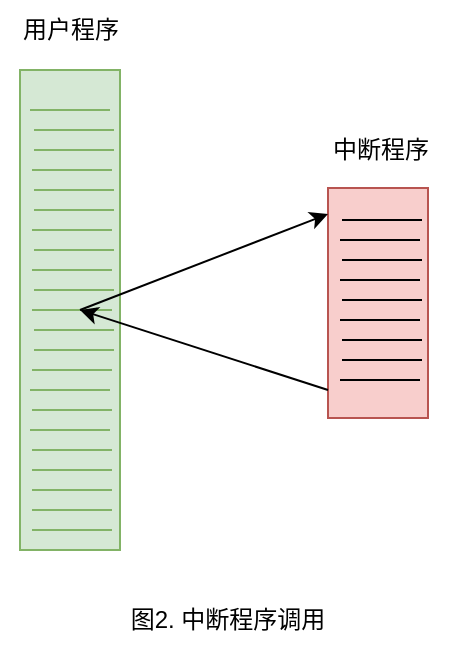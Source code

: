 <mxfile version="20.3.0" type="device"><diagram id="86aZsB46oJTVoNPSpv79" name="第 1 页"><mxGraphModel dx="946" dy="725" grid="1" gridSize="10" guides="1" tooltips="1" connect="1" arrows="1" fold="1" page="1" pageScale="1" pageWidth="827" pageHeight="1169" math="0" shadow="0"><root><mxCell id="0"/><mxCell id="1" parent="0"/><mxCell id="7X0W1Fbr_tMzCYnQgInt-1" value="" style="rounded=0;whiteSpace=wrap;html=1;fillColor=#d5e8d4;strokeColor=#82b366;" vertex="1" parent="1"><mxGeometry x="310" y="120" width="50" height="240" as="geometry"/></mxCell><mxCell id="7X0W1Fbr_tMzCYnQgInt-2" value="" style="endArrow=none;html=1;rounded=0;fillColor=#d5e8d4;strokeColor=#82b366;" edge="1" parent="1"><mxGeometry width="50" height="50" relative="1" as="geometry"><mxPoint x="315" y="140" as="sourcePoint"/><mxPoint x="355" y="140" as="targetPoint"/></mxGeometry></mxCell><mxCell id="7X0W1Fbr_tMzCYnQgInt-3" value="" style="endArrow=none;html=1;rounded=0;fillColor=#d5e8d4;strokeColor=#82b366;" edge="1" parent="1"><mxGeometry width="50" height="50" relative="1" as="geometry"><mxPoint x="317" y="150" as="sourcePoint"/><mxPoint x="357" y="150" as="targetPoint"/></mxGeometry></mxCell><mxCell id="7X0W1Fbr_tMzCYnQgInt-4" value="" style="endArrow=none;html=1;rounded=0;fillColor=#d5e8d4;strokeColor=#82b366;" edge="1" parent="1"><mxGeometry width="50" height="50" relative="1" as="geometry"><mxPoint x="317" y="160" as="sourcePoint"/><mxPoint x="357" y="160" as="targetPoint"/></mxGeometry></mxCell><mxCell id="7X0W1Fbr_tMzCYnQgInt-5" value="" style="endArrow=none;html=1;rounded=0;fillColor=#d5e8d4;strokeColor=#82b366;" edge="1" parent="1"><mxGeometry width="50" height="50" relative="1" as="geometry"><mxPoint x="316" y="170" as="sourcePoint"/><mxPoint x="356" y="170" as="targetPoint"/></mxGeometry></mxCell><mxCell id="7X0W1Fbr_tMzCYnQgInt-6" value="" style="endArrow=none;html=1;rounded=0;fillColor=#d5e8d4;strokeColor=#82b366;" edge="1" parent="1"><mxGeometry width="50" height="50" relative="1" as="geometry"><mxPoint x="317" y="180" as="sourcePoint"/><mxPoint x="357" y="180" as="targetPoint"/></mxGeometry></mxCell><mxCell id="7X0W1Fbr_tMzCYnQgInt-7" value="" style="endArrow=none;html=1;rounded=0;fillColor=#d5e8d4;strokeColor=#82b366;" edge="1" parent="1"><mxGeometry width="50" height="50" relative="1" as="geometry"><mxPoint x="317" y="190" as="sourcePoint"/><mxPoint x="357" y="190" as="targetPoint"/></mxGeometry></mxCell><mxCell id="7X0W1Fbr_tMzCYnQgInt-8" value="" style="endArrow=none;html=1;rounded=0;fillColor=#d5e8d4;strokeColor=#82b366;" edge="1" parent="1"><mxGeometry width="50" height="50" relative="1" as="geometry"><mxPoint x="316" y="200" as="sourcePoint"/><mxPoint x="356" y="200" as="targetPoint"/></mxGeometry></mxCell><mxCell id="7X0W1Fbr_tMzCYnQgInt-9" value="" style="endArrow=none;html=1;rounded=0;fillColor=#d5e8d4;strokeColor=#82b366;" edge="1" parent="1"><mxGeometry width="50" height="50" relative="1" as="geometry"><mxPoint x="317" y="210" as="sourcePoint"/><mxPoint x="357" y="210" as="targetPoint"/></mxGeometry></mxCell><mxCell id="7X0W1Fbr_tMzCYnQgInt-10" value="" style="endArrow=none;html=1;rounded=0;fillColor=#d5e8d4;strokeColor=#82b366;" edge="1" parent="1"><mxGeometry width="50" height="50" relative="1" as="geometry"><mxPoint x="316" y="220" as="sourcePoint"/><mxPoint x="356" y="220" as="targetPoint"/></mxGeometry></mxCell><mxCell id="7X0W1Fbr_tMzCYnQgInt-11" value="" style="endArrow=none;html=1;rounded=0;fillColor=#d5e8d4;strokeColor=#82b366;" edge="1" parent="1"><mxGeometry width="50" height="50" relative="1" as="geometry"><mxPoint x="317" y="230" as="sourcePoint"/><mxPoint x="357" y="230" as="targetPoint"/></mxGeometry></mxCell><mxCell id="7X0W1Fbr_tMzCYnQgInt-12" value="" style="endArrow=none;html=1;rounded=0;fillColor=#d5e8d4;strokeColor=#82b366;" edge="1" parent="1"><mxGeometry width="50" height="50" relative="1" as="geometry"><mxPoint x="316" y="240" as="sourcePoint"/><mxPoint x="356" y="240" as="targetPoint"/></mxGeometry></mxCell><mxCell id="7X0W1Fbr_tMzCYnQgInt-13" value="" style="endArrow=none;html=1;rounded=0;fillColor=#d5e8d4;strokeColor=#82b366;" edge="1" parent="1"><mxGeometry width="50" height="50" relative="1" as="geometry"><mxPoint x="317" y="250" as="sourcePoint"/><mxPoint x="357" y="250" as="targetPoint"/></mxGeometry></mxCell><mxCell id="7X0W1Fbr_tMzCYnQgInt-14" value="" style="endArrow=none;html=1;rounded=0;fillColor=#d5e8d4;strokeColor=#82b366;" edge="1" parent="1"><mxGeometry width="50" height="50" relative="1" as="geometry"><mxPoint x="317" y="260" as="sourcePoint"/><mxPoint x="357" y="260" as="targetPoint"/></mxGeometry></mxCell><mxCell id="7X0W1Fbr_tMzCYnQgInt-15" value="" style="endArrow=none;html=1;rounded=0;fillColor=#d5e8d4;strokeColor=#82b366;" edge="1" parent="1"><mxGeometry width="50" height="50" relative="1" as="geometry"><mxPoint x="316" y="270" as="sourcePoint"/><mxPoint x="356" y="270" as="targetPoint"/></mxGeometry></mxCell><mxCell id="7X0W1Fbr_tMzCYnQgInt-16" value="" style="endArrow=none;html=1;rounded=0;fillColor=#d5e8d4;strokeColor=#82b366;" edge="1" parent="1"><mxGeometry width="50" height="50" relative="1" as="geometry"><mxPoint x="315" y="280" as="sourcePoint"/><mxPoint x="355" y="280" as="targetPoint"/></mxGeometry></mxCell><mxCell id="7X0W1Fbr_tMzCYnQgInt-17" value="" style="endArrow=none;html=1;rounded=0;fillColor=#d5e8d4;strokeColor=#82b366;" edge="1" parent="1"><mxGeometry width="50" height="50" relative="1" as="geometry"><mxPoint x="316" y="290" as="sourcePoint"/><mxPoint x="356" y="290" as="targetPoint"/></mxGeometry></mxCell><mxCell id="7X0W1Fbr_tMzCYnQgInt-18" value="" style="endArrow=none;html=1;rounded=0;fillColor=#d5e8d4;strokeColor=#82b366;" edge="1" parent="1"><mxGeometry width="50" height="50" relative="1" as="geometry"><mxPoint x="315" y="300" as="sourcePoint"/><mxPoint x="355" y="300" as="targetPoint"/></mxGeometry></mxCell><mxCell id="7X0W1Fbr_tMzCYnQgInt-19" value="" style="endArrow=none;html=1;rounded=0;fillColor=#d5e8d4;strokeColor=#82b366;" edge="1" parent="1"><mxGeometry width="50" height="50" relative="1" as="geometry"><mxPoint x="316" y="310" as="sourcePoint"/><mxPoint x="356" y="310" as="targetPoint"/></mxGeometry></mxCell><mxCell id="7X0W1Fbr_tMzCYnQgInt-20" value="" style="endArrow=none;html=1;rounded=0;fillColor=#d5e8d4;strokeColor=#82b366;" edge="1" parent="1"><mxGeometry width="50" height="50" relative="1" as="geometry"><mxPoint x="316" y="320" as="sourcePoint"/><mxPoint x="356" y="320" as="targetPoint"/></mxGeometry></mxCell><mxCell id="7X0W1Fbr_tMzCYnQgInt-21" value="" style="endArrow=none;html=1;rounded=0;fillColor=#d5e8d4;strokeColor=#82b366;" edge="1" parent="1"><mxGeometry width="50" height="50" relative="1" as="geometry"><mxPoint x="316" y="330" as="sourcePoint"/><mxPoint x="356" y="330" as="targetPoint"/></mxGeometry></mxCell><mxCell id="7X0W1Fbr_tMzCYnQgInt-22" value="" style="endArrow=none;html=1;rounded=0;fillColor=#d5e8d4;strokeColor=#82b366;" edge="1" parent="1"><mxGeometry width="50" height="50" relative="1" as="geometry"><mxPoint x="316" y="340" as="sourcePoint"/><mxPoint x="356" y="340" as="targetPoint"/></mxGeometry></mxCell><mxCell id="7X0W1Fbr_tMzCYnQgInt-23" value="" style="endArrow=none;html=1;rounded=0;fillColor=#d5e8d4;strokeColor=#82b366;" edge="1" parent="1"><mxGeometry width="50" height="50" relative="1" as="geometry"><mxPoint x="316" y="350" as="sourcePoint"/><mxPoint x="356" y="350" as="targetPoint"/></mxGeometry></mxCell><mxCell id="7X0W1Fbr_tMzCYnQgInt-24" value="" style="rounded=0;whiteSpace=wrap;html=1;fillColor=#f8cecc;strokeColor=#b85450;" vertex="1" parent="1"><mxGeometry x="464" y="179" width="50" height="115" as="geometry"/></mxCell><mxCell id="7X0W1Fbr_tMzCYnQgInt-30" value="" style="endArrow=none;html=1;rounded=0;" edge="1" parent="1"><mxGeometry width="50" height="50" relative="1" as="geometry"><mxPoint x="471" y="195" as="sourcePoint"/><mxPoint x="511" y="195" as="targetPoint"/></mxGeometry></mxCell><mxCell id="7X0W1Fbr_tMzCYnQgInt-31" value="" style="endArrow=none;html=1;rounded=0;" edge="1" parent="1"><mxGeometry width="50" height="50" relative="1" as="geometry"><mxPoint x="470" y="205" as="sourcePoint"/><mxPoint x="510" y="205" as="targetPoint"/></mxGeometry></mxCell><mxCell id="7X0W1Fbr_tMzCYnQgInt-32" value="" style="endArrow=none;html=1;rounded=0;" edge="1" parent="1"><mxGeometry width="50" height="50" relative="1" as="geometry"><mxPoint x="471" y="215" as="sourcePoint"/><mxPoint x="511" y="215" as="targetPoint"/></mxGeometry></mxCell><mxCell id="7X0W1Fbr_tMzCYnQgInt-33" value="" style="endArrow=none;html=1;rounded=0;" edge="1" parent="1"><mxGeometry width="50" height="50" relative="1" as="geometry"><mxPoint x="470" y="225" as="sourcePoint"/><mxPoint x="510" y="225" as="targetPoint"/></mxGeometry></mxCell><mxCell id="7X0W1Fbr_tMzCYnQgInt-34" value="" style="endArrow=none;html=1;rounded=0;" edge="1" parent="1"><mxGeometry width="50" height="50" relative="1" as="geometry"><mxPoint x="471" y="235" as="sourcePoint"/><mxPoint x="511" y="235" as="targetPoint"/></mxGeometry></mxCell><mxCell id="7X0W1Fbr_tMzCYnQgInt-35" value="" style="endArrow=none;html=1;rounded=0;" edge="1" parent="1"><mxGeometry width="50" height="50" relative="1" as="geometry"><mxPoint x="470" y="245" as="sourcePoint"/><mxPoint x="510" y="245" as="targetPoint"/></mxGeometry></mxCell><mxCell id="7X0W1Fbr_tMzCYnQgInt-36" value="" style="endArrow=none;html=1;rounded=0;" edge="1" parent="1"><mxGeometry width="50" height="50" relative="1" as="geometry"><mxPoint x="471" y="255" as="sourcePoint"/><mxPoint x="511" y="255" as="targetPoint"/></mxGeometry></mxCell><mxCell id="7X0W1Fbr_tMzCYnQgInt-37" value="" style="endArrow=none;html=1;rounded=0;" edge="1" parent="1"><mxGeometry width="50" height="50" relative="1" as="geometry"><mxPoint x="471" y="265" as="sourcePoint"/><mxPoint x="511" y="265" as="targetPoint"/></mxGeometry></mxCell><mxCell id="7X0W1Fbr_tMzCYnQgInt-38" value="" style="endArrow=none;html=1;rounded=0;" edge="1" parent="1"><mxGeometry width="50" height="50" relative="1" as="geometry"><mxPoint x="470" y="275" as="sourcePoint"/><mxPoint x="510" y="275" as="targetPoint"/></mxGeometry></mxCell><mxCell id="7X0W1Fbr_tMzCYnQgInt-47" value="中断程序" style="text;html=1;align=center;verticalAlign=middle;resizable=0;points=[];autosize=1;strokeColor=none;fillColor=none;" vertex="1" parent="1"><mxGeometry x="455" y="145" width="70" height="30" as="geometry"/></mxCell><mxCell id="7X0W1Fbr_tMzCYnQgInt-48" value="用户程序" style="text;html=1;align=center;verticalAlign=middle;resizable=0;points=[];autosize=1;strokeColor=none;fillColor=none;" vertex="1" parent="1"><mxGeometry x="300" y="85" width="70" height="30" as="geometry"/></mxCell><mxCell id="7X0W1Fbr_tMzCYnQgInt-49" value="" style="endArrow=classic;html=1;rounded=0;entryX=0;entryY=0.113;entryDx=0;entryDy=0;entryPerimeter=0;" edge="1" parent="1" target="7X0W1Fbr_tMzCYnQgInt-24"><mxGeometry width="50" height="50" relative="1" as="geometry"><mxPoint x="340" y="240" as="sourcePoint"/><mxPoint x="460" y="210" as="targetPoint"/></mxGeometry></mxCell><mxCell id="7X0W1Fbr_tMzCYnQgInt-50" value="" style="endArrow=classic;html=1;rounded=0;" edge="1" parent="1"><mxGeometry width="50" height="50" relative="1" as="geometry"><mxPoint x="464" y="280" as="sourcePoint"/><mxPoint x="340" y="240" as="targetPoint"/></mxGeometry></mxCell><mxCell id="7X0W1Fbr_tMzCYnQgInt-51" value="图2. 中断程序调用" style="text;html=1;strokeColor=none;fillColor=none;align=center;verticalAlign=middle;whiteSpace=wrap;rounded=0;" vertex="1" parent="1"><mxGeometry x="357" y="380" width="114" height="30" as="geometry"/></mxCell></root></mxGraphModel></diagram></mxfile>